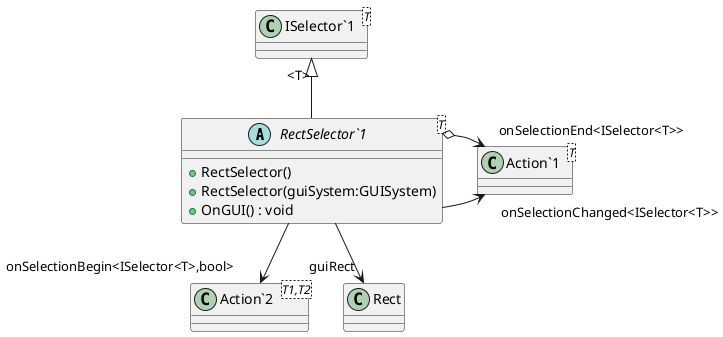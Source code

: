 @startuml
abstract class "RectSelector`1"<T> {
    + RectSelector()
    + RectSelector(guiSystem:GUISystem)
    + OnGUI() : void
}
class "ISelector`1"<T> {
}
class "Action`2"<T1,T2> {
}
class "Action`1"<T> {
}
"ISelector`1" "<T>" <|-- "RectSelector`1"
"RectSelector`1" --> "onSelectionBegin<ISelector<T>,bool>" "Action`2"
"RectSelector`1" --> "onSelectionChanged<ISelector<T>>" "Action`1"
"RectSelector`1" o-> "onSelectionEnd<ISelector<T>>" "Action`1"
"RectSelector`1" --> "guiRect" Rect
@enduml
